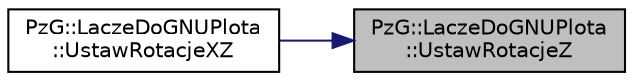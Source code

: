 digraph "PzG::LaczeDoGNUPlota::UstawRotacjeZ"
{
 // LATEX_PDF_SIZE
  edge [fontname="Helvetica",fontsize="10",labelfontname="Helvetica",labelfontsize="10"];
  node [fontname="Helvetica",fontsize="10",shape=record];
  rankdir="RL";
  Node1 [label="PzG::LaczeDoGNUPlota\l::UstawRotacjeZ",height=0.2,width=0.4,color="black", fillcolor="grey75", style="filled", fontcolor="black",tooltip="Ustawia rotację wokół osi OZ."];
  Node1 -> Node2 [dir="back",color="midnightblue",fontsize="10",style="solid",fontname="Helvetica"];
  Node2 [label="PzG::LaczeDoGNUPlota\l::UstawRotacjeXZ",height=0.2,width=0.4,color="black", fillcolor="white", style="filled",URL="$class_pz_g_1_1_lacze_do_g_n_u_plota.html#a94d8527fd78048ed6cb32ffb29e5f903",tooltip="Ustawia rotację wokół osi OX i OZ."];
}
